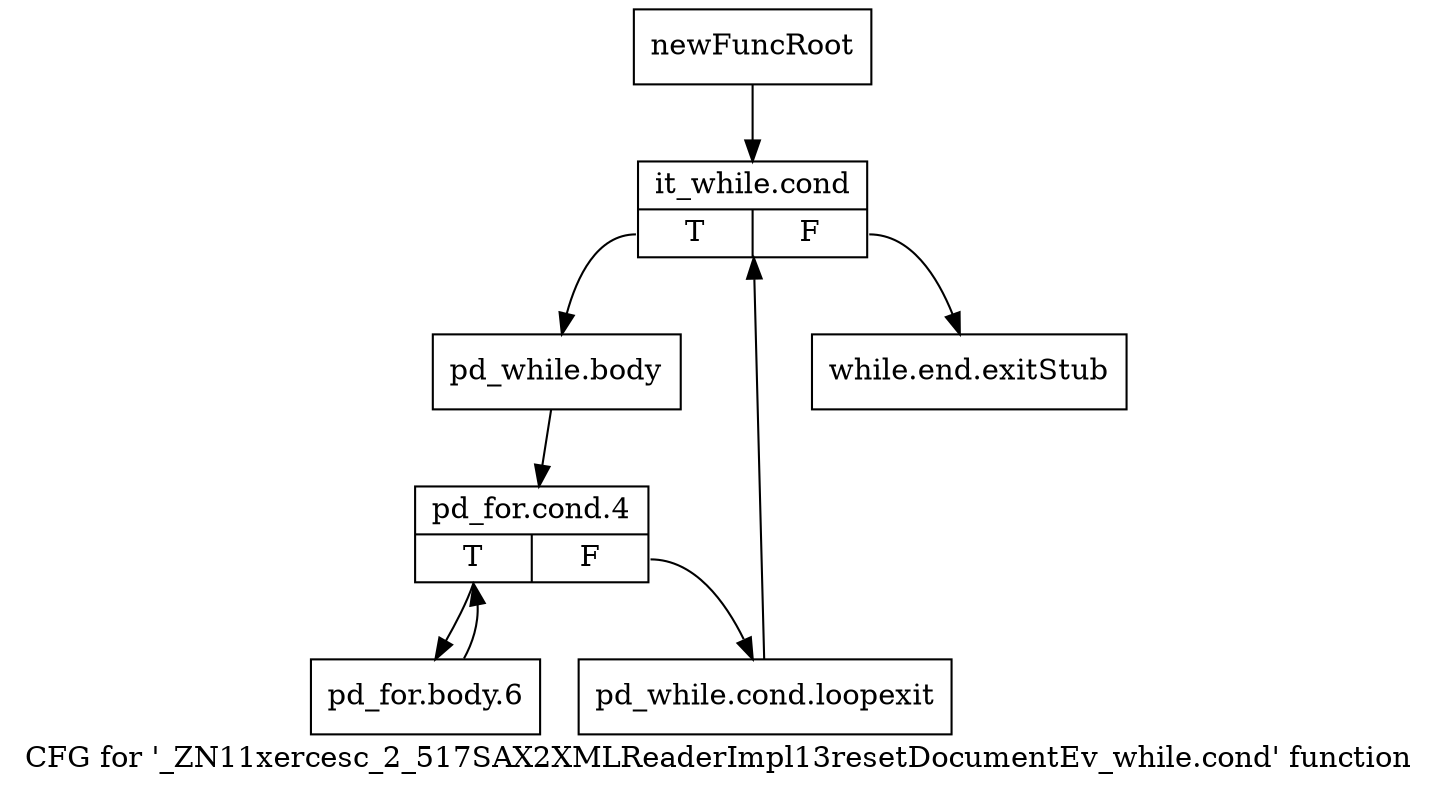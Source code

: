 digraph "CFG for '_ZN11xercesc_2_517SAX2XMLReaderImpl13resetDocumentEv_while.cond' function" {
	label="CFG for '_ZN11xercesc_2_517SAX2XMLReaderImpl13resetDocumentEv_while.cond' function";

	Node0x999f1b0 [shape=record,label="{newFuncRoot}"];
	Node0x999f1b0 -> Node0x999f250;
	Node0x999f200 [shape=record,label="{while.end.exitStub}"];
	Node0x999f250 [shape=record,label="{it_while.cond|{<s0>T|<s1>F}}"];
	Node0x999f250:s0 -> Node0x999f2a0;
	Node0x999f250:s1 -> Node0x999f200;
	Node0x999f2a0 [shape=record,label="{pd_while.body}"];
	Node0x999f2a0 -> Node0x999f2f0;
	Node0x999f2f0 [shape=record,label="{pd_for.cond.4|{<s0>T|<s1>F}}"];
	Node0x999f2f0:s0 -> Node0x999f390;
	Node0x999f2f0:s1 -> Node0x999f340;
	Node0x999f340 [shape=record,label="{pd_while.cond.loopexit}"];
	Node0x999f340 -> Node0x999f250;
	Node0x999f390 [shape=record,label="{pd_for.body.6}"];
	Node0x999f390 -> Node0x999f2f0;
}
